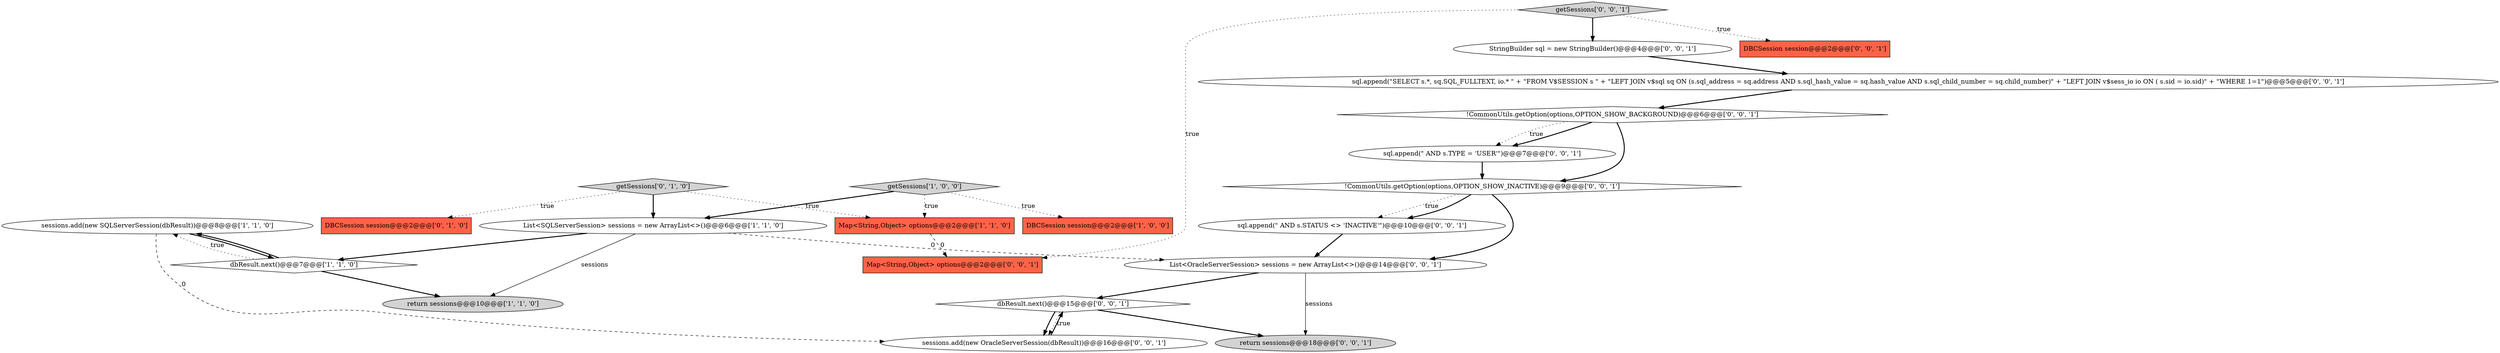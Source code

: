 digraph {
10 [style = filled, label = "!CommonUtils.getOption(options,OPTION_SHOW_BACKGROUND)@@@6@@@['0', '0', '1']", fillcolor = white, shape = diamond image = "AAA0AAABBB3BBB"];
1 [style = filled, label = "List<SQLServerSession> sessions = new ArrayList<>()@@@6@@@['1', '1', '0']", fillcolor = white, shape = ellipse image = "AAA0AAABBB1BBB"];
13 [style = filled, label = "sql.append(\" AND s.TYPE = 'USER'\")@@@7@@@['0', '0', '1']", fillcolor = white, shape = ellipse image = "AAA0AAABBB3BBB"];
16 [style = filled, label = "DBCSession session@@@2@@@['0', '0', '1']", fillcolor = tomato, shape = box image = "AAA0AAABBB3BBB"];
9 [style = filled, label = "StringBuilder sql = new StringBuilder()@@@4@@@['0', '0', '1']", fillcolor = white, shape = ellipse image = "AAA0AAABBB3BBB"];
12 [style = filled, label = "getSessions['0', '0', '1']", fillcolor = lightgray, shape = diamond image = "AAA0AAABBB3BBB"];
17 [style = filled, label = "Map<String,Object> options@@@2@@@['0', '0', '1']", fillcolor = tomato, shape = box image = "AAA0AAABBB3BBB"];
8 [style = filled, label = "getSessions['0', '1', '0']", fillcolor = lightgray, shape = diamond image = "AAA0AAABBB2BBB"];
3 [style = filled, label = "Map<String,Object> options@@@2@@@['1', '1', '0']", fillcolor = tomato, shape = box image = "AAA0AAABBB1BBB"];
20 [style = filled, label = "dbResult.next()@@@15@@@['0', '0', '1']", fillcolor = white, shape = diamond image = "AAA0AAABBB3BBB"];
7 [style = filled, label = "DBCSession session@@@2@@@['0', '1', '0']", fillcolor = tomato, shape = box image = "AAA0AAABBB2BBB"];
0 [style = filled, label = "return sessions@@@10@@@['1', '1', '0']", fillcolor = lightgray, shape = ellipse image = "AAA0AAABBB1BBB"];
18 [style = filled, label = "sql.append(\" AND s.STATUS <> 'INACTIVE'\")@@@10@@@['0', '0', '1']", fillcolor = white, shape = ellipse image = "AAA0AAABBB3BBB"];
5 [style = filled, label = "getSessions['1', '0', '0']", fillcolor = lightgray, shape = diamond image = "AAA0AAABBB1BBB"];
14 [style = filled, label = "List<OracleServerSession> sessions = new ArrayList<>()@@@14@@@['0', '0', '1']", fillcolor = white, shape = ellipse image = "AAA0AAABBB3BBB"];
6 [style = filled, label = "sessions.add(new SQLServerSession(dbResult))@@@8@@@['1', '1', '0']", fillcolor = white, shape = ellipse image = "AAA0AAABBB1BBB"];
15 [style = filled, label = "return sessions@@@18@@@['0', '0', '1']", fillcolor = lightgray, shape = ellipse image = "AAA0AAABBB3BBB"];
19 [style = filled, label = "!CommonUtils.getOption(options,OPTION_SHOW_INACTIVE)@@@9@@@['0', '0', '1']", fillcolor = white, shape = diamond image = "AAA0AAABBB3BBB"];
4 [style = filled, label = "dbResult.next()@@@7@@@['1', '1', '0']", fillcolor = white, shape = diamond image = "AAA0AAABBB1BBB"];
2 [style = filled, label = "DBCSession session@@@2@@@['1', '0', '0']", fillcolor = tomato, shape = box image = "AAA0AAABBB1BBB"];
11 [style = filled, label = "sessions.add(new OracleServerSession(dbResult))@@@16@@@['0', '0', '1']", fillcolor = white, shape = ellipse image = "AAA0AAABBB3BBB"];
21 [style = filled, label = "sql.append(\"SELECT s.*, sq.SQL_FULLTEXT, io.* \" + \"FROM V$SESSION s \" + \"LEFT JOIN v$sql sq ON (s.sql_address = sq.address AND s.sql_hash_value = sq.hash_value AND s.sql_child_number = sq.child_number)\" + \"LEFT JOIN v$sess_io io ON ( s.sid = io.sid)\" + \"WHERE 1=1\")@@@5@@@['0', '0', '1']", fillcolor = white, shape = ellipse image = "AAA0AAABBB3BBB"];
4->6 [style = bold, label=""];
10->13 [style = dotted, label="true"];
3->17 [style = dashed, label="0"];
11->20 [style = bold, label=""];
6->4 [style = bold, label=""];
13->19 [style = bold, label=""];
12->16 [style = dotted, label="true"];
5->3 [style = dotted, label="true"];
5->1 [style = bold, label=""];
20->15 [style = bold, label=""];
1->14 [style = dashed, label="0"];
9->21 [style = bold, label=""];
8->7 [style = dotted, label="true"];
21->10 [style = bold, label=""];
19->18 [style = dotted, label="true"];
10->19 [style = bold, label=""];
8->1 [style = bold, label=""];
12->9 [style = bold, label=""];
12->17 [style = dotted, label="true"];
10->13 [style = bold, label=""];
14->15 [style = solid, label="sessions"];
1->0 [style = solid, label="sessions"];
1->4 [style = bold, label=""];
8->3 [style = dotted, label="true"];
19->14 [style = bold, label=""];
6->11 [style = dashed, label="0"];
18->14 [style = bold, label=""];
4->6 [style = dotted, label="true"];
19->18 [style = bold, label=""];
5->2 [style = dotted, label="true"];
14->20 [style = bold, label=""];
4->0 [style = bold, label=""];
20->11 [style = dotted, label="true"];
20->11 [style = bold, label=""];
}

